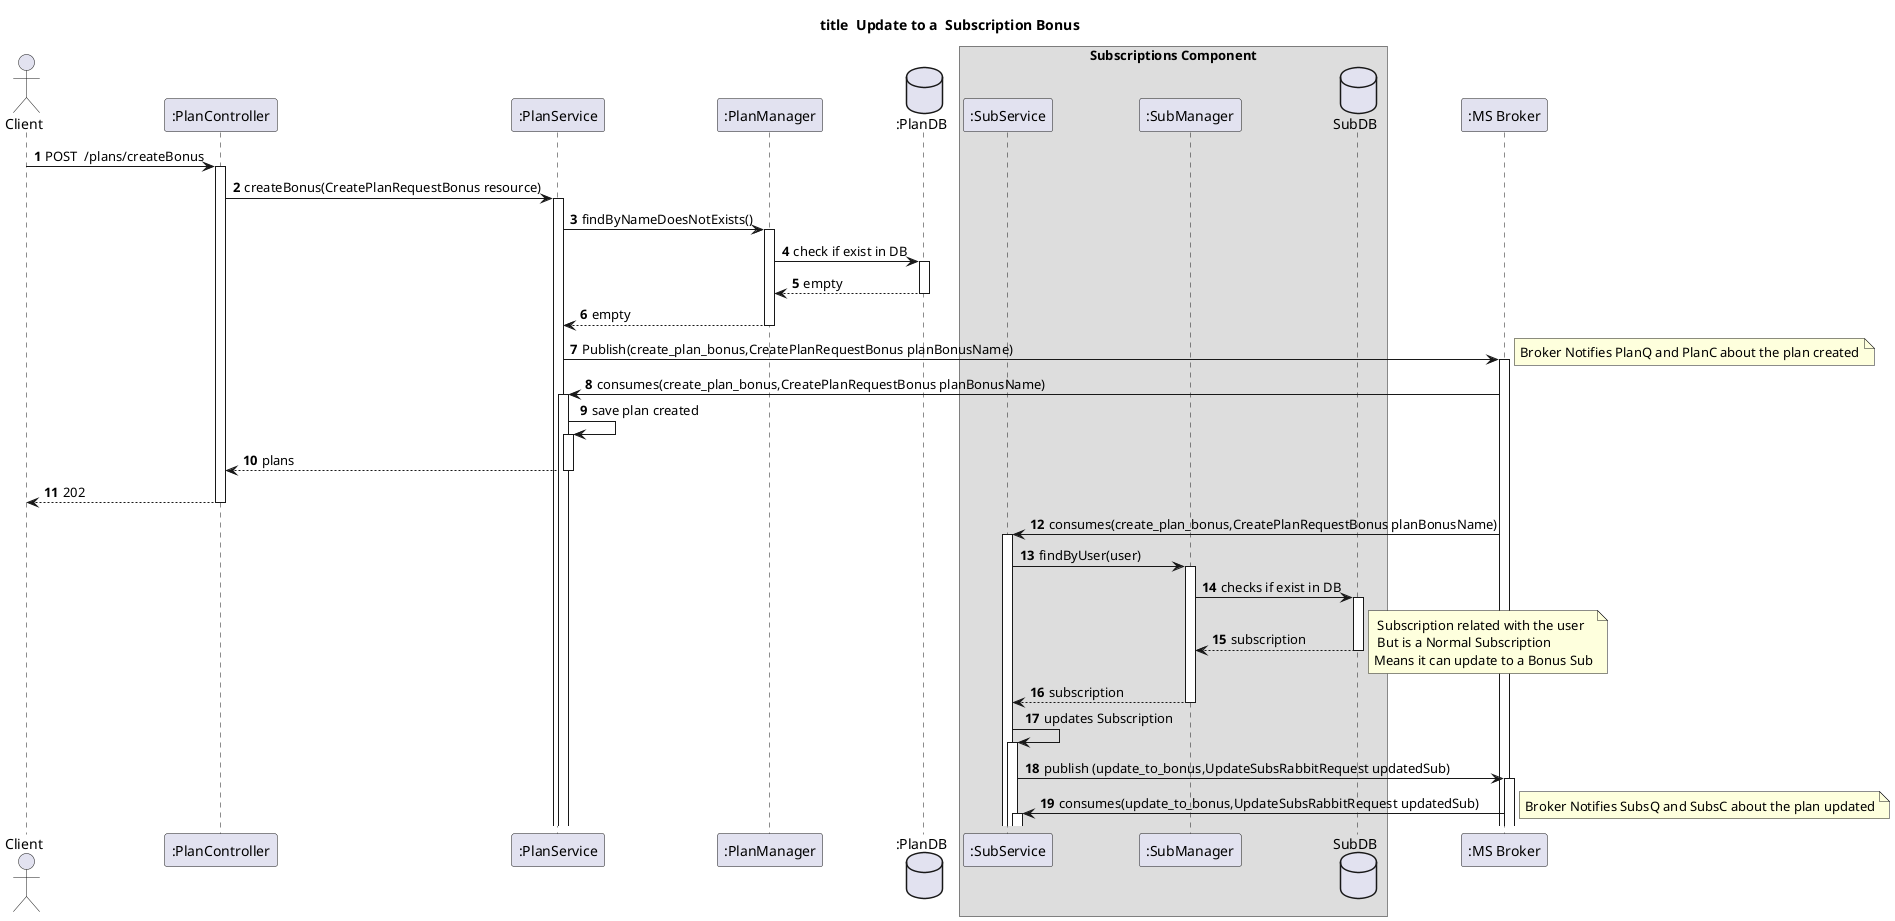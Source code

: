 @startuml
'https://plantuml.com/sequence-diagram
autoactivate on
autonumber
title  title  Update to a  Subscription Bonus

autonumber

actor "Client" as Ac
participant ":PlanController" as PlanController
participant ":PlanService" as PService
participant ":PlanManager" as PManager
database ":PlanDB" as PDB

box "Subscriptions Component"
    participant ":SubService" as Service
    participant ":SubManager" as MG
    database "SubDB" as SDB
end box





participant ":MS Broker" as Broker

Ac->PlanController:POST  /plans/createBonus
PlanController->PService:createBonus(CreatePlanRequestBonus resource)
PService->PManager:findByNameDoesNotExists()
PManager->PDB:check if exist in DB
PDB-->PManager:empty
PManager-->PService:empty
PService->Broker:Publish(create_plan_bonus,CreatePlanRequestBonus planBonusName)


note right
Broker Notifies PlanQ and PlanC about the plan created
end note

PService<-Broker:consumes(create_plan_bonus,CreatePlanRequestBonus planBonusName)

PService->PService:save plan created
PService-->PlanController:plans

PlanController-->Ac:202

Broker->Service:consumes(create_plan_bonus,CreatePlanRequestBonus planBonusName)
Service->MG:findByUser(user)
MG->SDB:checks if exist in DB
SDB-->MG:subscription
note right
 Subscription related with the user
 But is a Normal Subscription
Means it can update to a Bonus Sub
end note
MG-->Service:subscription

Service->Service:updates Subscription
Service->Broker:publish (update_to_bonus,UpdateSubsRabbitRequest updatedSub)
Broker->Service:consumes(update_to_bonus,UpdateSubsRabbitRequest updatedSub)
note right
Broker Notifies SubsQ and SubsC about the plan updated
end note







@enduml
